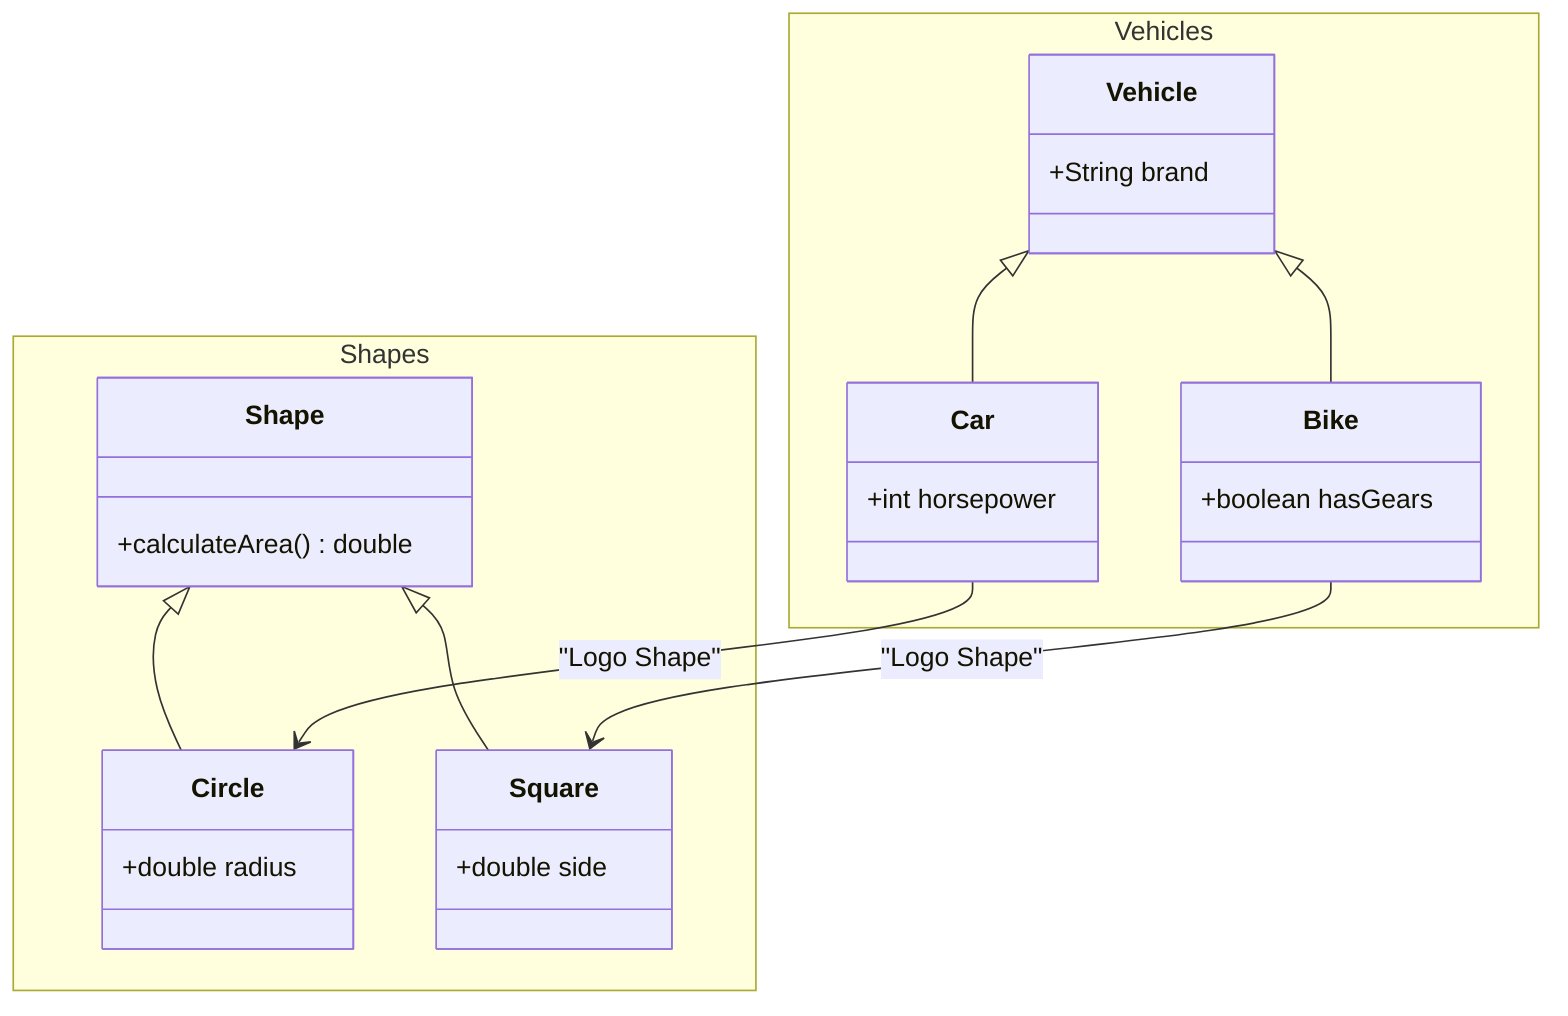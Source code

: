classDiagram
      namespace Shapes {
        class Shape {
          +calculateArea() double
        }
        class Circle {
          +double radius
        }
        class Square {
          +double side
        }
      }

      Shape <|-- Circle
      Shape <|-- Square

      namespace Vehicles {
        class Vehicle {
          +String brand
        }
        class Car {
          +int horsepower
        }
        class Bike {
          +boolean hasGears
        }
      }

      Vehicle <|-- Car
      Vehicle <|-- Bike
      Car --> Circle : "Logo Shape"
      Bike --> Square : "Logo Shape"